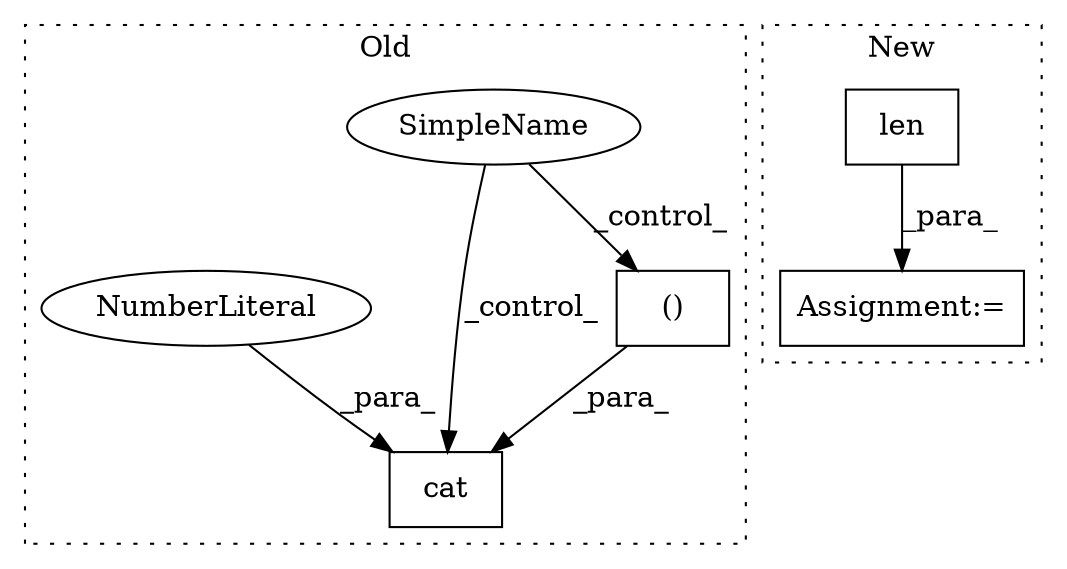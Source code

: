 digraph G {
subgraph cluster0 {
1 [label="cat" a="32" s="2355,2413" l="11,1" shape="box"];
3 [label="()" a="106" s="2366" l="44" shape="box"];
4 [label="SimpleName" a="42" s="" l="" shape="ellipse"];
5 [label="NumberLiteral" a="34" s="2412" l="1" shape="ellipse"];
label = "Old";
style="dotted";
}
subgraph cluster1 {
2 [label="len" a="32" s="2220,2237" l="4,1" shape="box"];
6 [label="Assignment:=" a="7" s="2557" l="1" shape="box"];
label = "New";
style="dotted";
}
2 -> 6 [label="_para_"];
3 -> 1 [label="_para_"];
4 -> 3 [label="_control_"];
4 -> 1 [label="_control_"];
5 -> 1 [label="_para_"];
}